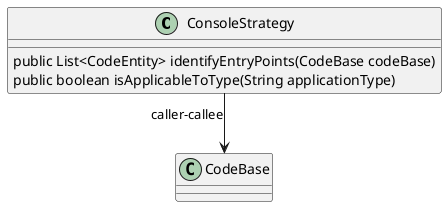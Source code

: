 @startuml
skinparam linetype Ortho
class ConsoleStrategy {
    public List<CodeEntity> identifyEntryPoints(CodeBase codeBase)
    public boolean isApplicableToType(String applicationType)
}
ConsoleStrategy --> CodeBase : caller-callee
@enduml

